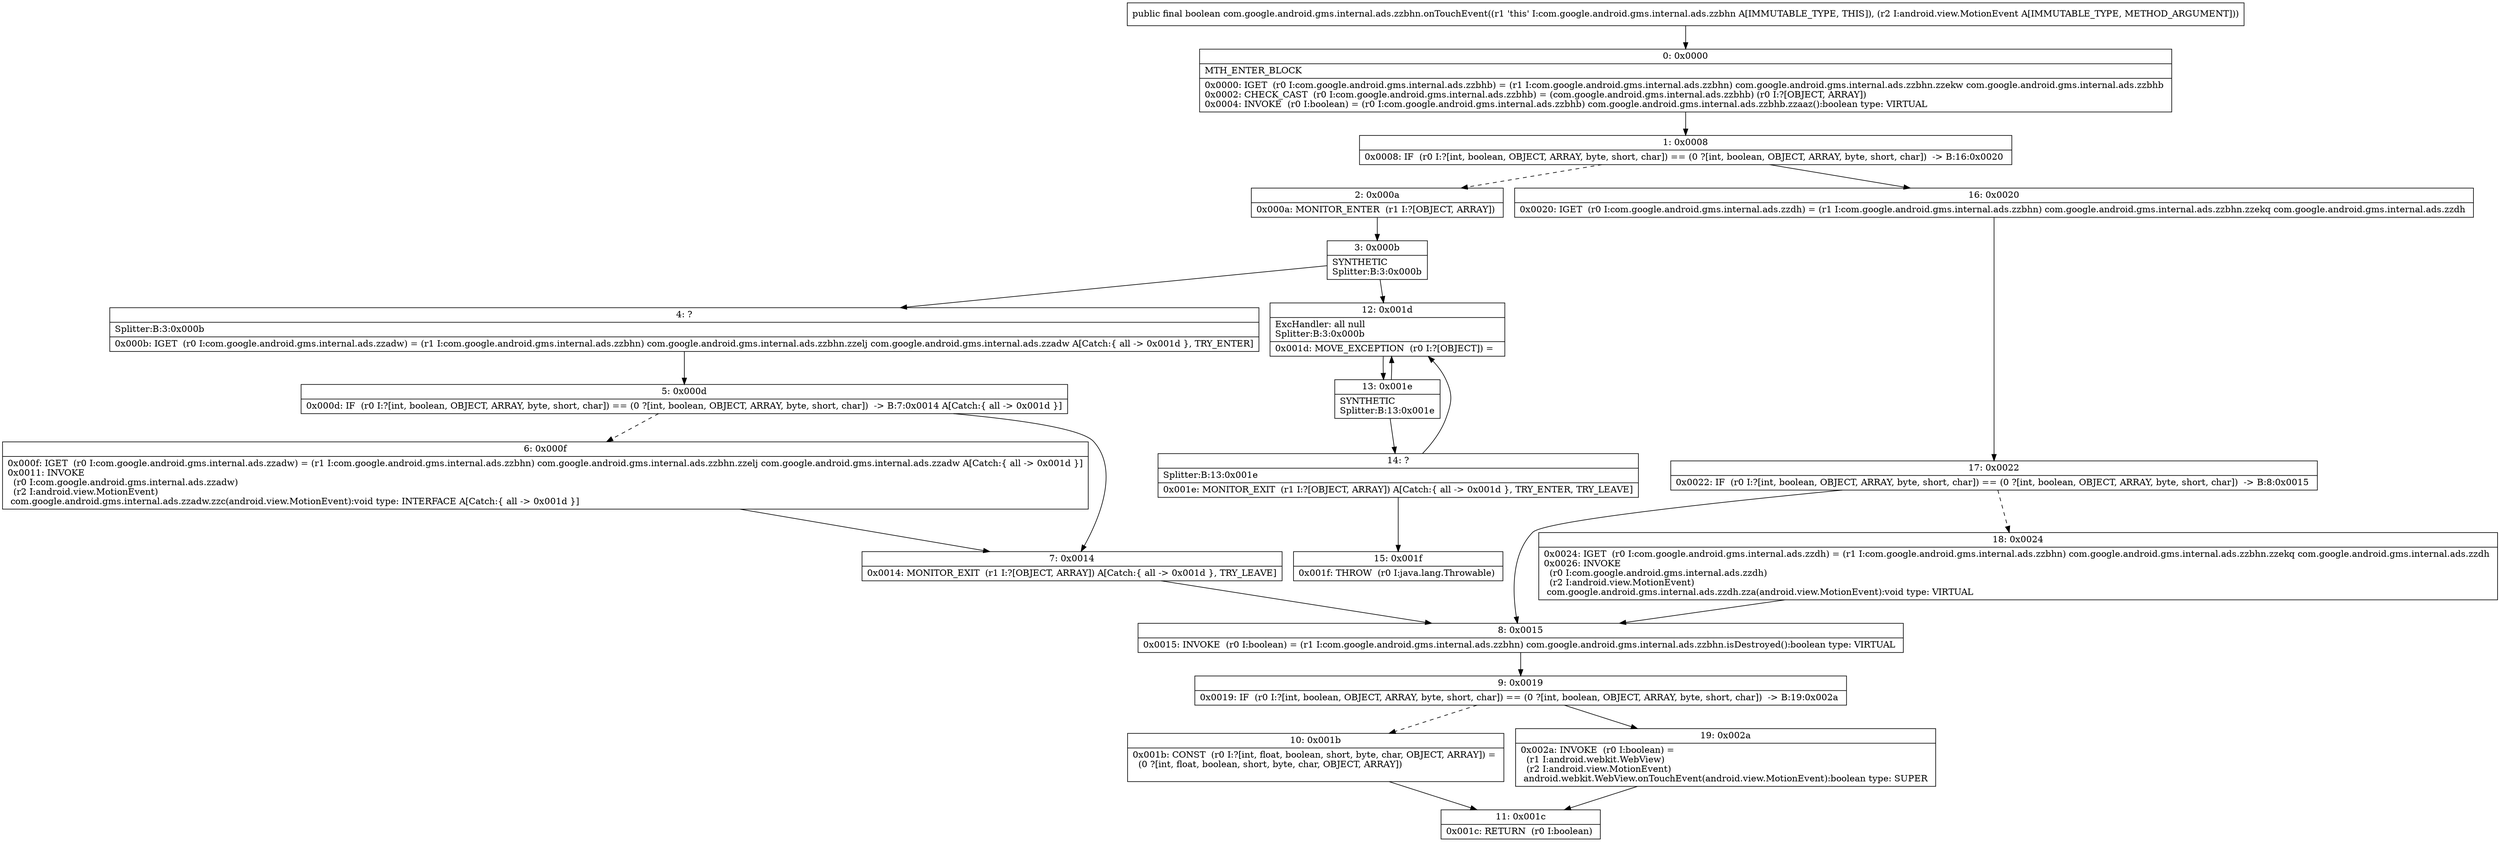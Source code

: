 digraph "CFG forcom.google.android.gms.internal.ads.zzbhn.onTouchEvent(Landroid\/view\/MotionEvent;)Z" {
Node_0 [shape=record,label="{0\:\ 0x0000|MTH_ENTER_BLOCK\l|0x0000: IGET  (r0 I:com.google.android.gms.internal.ads.zzbhb) = (r1 I:com.google.android.gms.internal.ads.zzbhn) com.google.android.gms.internal.ads.zzbhn.zzekw com.google.android.gms.internal.ads.zzbhb \l0x0002: CHECK_CAST  (r0 I:com.google.android.gms.internal.ads.zzbhb) = (com.google.android.gms.internal.ads.zzbhb) (r0 I:?[OBJECT, ARRAY]) \l0x0004: INVOKE  (r0 I:boolean) = (r0 I:com.google.android.gms.internal.ads.zzbhb) com.google.android.gms.internal.ads.zzbhb.zzaaz():boolean type: VIRTUAL \l}"];
Node_1 [shape=record,label="{1\:\ 0x0008|0x0008: IF  (r0 I:?[int, boolean, OBJECT, ARRAY, byte, short, char]) == (0 ?[int, boolean, OBJECT, ARRAY, byte, short, char])  \-\> B:16:0x0020 \l}"];
Node_2 [shape=record,label="{2\:\ 0x000a|0x000a: MONITOR_ENTER  (r1 I:?[OBJECT, ARRAY]) \l}"];
Node_3 [shape=record,label="{3\:\ 0x000b|SYNTHETIC\lSplitter:B:3:0x000b\l}"];
Node_4 [shape=record,label="{4\:\ ?|Splitter:B:3:0x000b\l|0x000b: IGET  (r0 I:com.google.android.gms.internal.ads.zzadw) = (r1 I:com.google.android.gms.internal.ads.zzbhn) com.google.android.gms.internal.ads.zzbhn.zzelj com.google.android.gms.internal.ads.zzadw A[Catch:\{ all \-\> 0x001d \}, TRY_ENTER]\l}"];
Node_5 [shape=record,label="{5\:\ 0x000d|0x000d: IF  (r0 I:?[int, boolean, OBJECT, ARRAY, byte, short, char]) == (0 ?[int, boolean, OBJECT, ARRAY, byte, short, char])  \-\> B:7:0x0014 A[Catch:\{ all \-\> 0x001d \}]\l}"];
Node_6 [shape=record,label="{6\:\ 0x000f|0x000f: IGET  (r0 I:com.google.android.gms.internal.ads.zzadw) = (r1 I:com.google.android.gms.internal.ads.zzbhn) com.google.android.gms.internal.ads.zzbhn.zzelj com.google.android.gms.internal.ads.zzadw A[Catch:\{ all \-\> 0x001d \}]\l0x0011: INVOKE  \l  (r0 I:com.google.android.gms.internal.ads.zzadw)\l  (r2 I:android.view.MotionEvent)\l com.google.android.gms.internal.ads.zzadw.zzc(android.view.MotionEvent):void type: INTERFACE A[Catch:\{ all \-\> 0x001d \}]\l}"];
Node_7 [shape=record,label="{7\:\ 0x0014|0x0014: MONITOR_EXIT  (r1 I:?[OBJECT, ARRAY]) A[Catch:\{ all \-\> 0x001d \}, TRY_LEAVE]\l}"];
Node_8 [shape=record,label="{8\:\ 0x0015|0x0015: INVOKE  (r0 I:boolean) = (r1 I:com.google.android.gms.internal.ads.zzbhn) com.google.android.gms.internal.ads.zzbhn.isDestroyed():boolean type: VIRTUAL \l}"];
Node_9 [shape=record,label="{9\:\ 0x0019|0x0019: IF  (r0 I:?[int, boolean, OBJECT, ARRAY, byte, short, char]) == (0 ?[int, boolean, OBJECT, ARRAY, byte, short, char])  \-\> B:19:0x002a \l}"];
Node_10 [shape=record,label="{10\:\ 0x001b|0x001b: CONST  (r0 I:?[int, float, boolean, short, byte, char, OBJECT, ARRAY]) = \l  (0 ?[int, float, boolean, short, byte, char, OBJECT, ARRAY])\l \l}"];
Node_11 [shape=record,label="{11\:\ 0x001c|0x001c: RETURN  (r0 I:boolean) \l}"];
Node_12 [shape=record,label="{12\:\ 0x001d|ExcHandler: all null\lSplitter:B:3:0x000b\l|0x001d: MOVE_EXCEPTION  (r0 I:?[OBJECT]) =  \l}"];
Node_13 [shape=record,label="{13\:\ 0x001e|SYNTHETIC\lSplitter:B:13:0x001e\l}"];
Node_14 [shape=record,label="{14\:\ ?|Splitter:B:13:0x001e\l|0x001e: MONITOR_EXIT  (r1 I:?[OBJECT, ARRAY]) A[Catch:\{ all \-\> 0x001d \}, TRY_ENTER, TRY_LEAVE]\l}"];
Node_15 [shape=record,label="{15\:\ 0x001f|0x001f: THROW  (r0 I:java.lang.Throwable) \l}"];
Node_16 [shape=record,label="{16\:\ 0x0020|0x0020: IGET  (r0 I:com.google.android.gms.internal.ads.zzdh) = (r1 I:com.google.android.gms.internal.ads.zzbhn) com.google.android.gms.internal.ads.zzbhn.zzekq com.google.android.gms.internal.ads.zzdh \l}"];
Node_17 [shape=record,label="{17\:\ 0x0022|0x0022: IF  (r0 I:?[int, boolean, OBJECT, ARRAY, byte, short, char]) == (0 ?[int, boolean, OBJECT, ARRAY, byte, short, char])  \-\> B:8:0x0015 \l}"];
Node_18 [shape=record,label="{18\:\ 0x0024|0x0024: IGET  (r0 I:com.google.android.gms.internal.ads.zzdh) = (r1 I:com.google.android.gms.internal.ads.zzbhn) com.google.android.gms.internal.ads.zzbhn.zzekq com.google.android.gms.internal.ads.zzdh \l0x0026: INVOKE  \l  (r0 I:com.google.android.gms.internal.ads.zzdh)\l  (r2 I:android.view.MotionEvent)\l com.google.android.gms.internal.ads.zzdh.zza(android.view.MotionEvent):void type: VIRTUAL \l}"];
Node_19 [shape=record,label="{19\:\ 0x002a|0x002a: INVOKE  (r0 I:boolean) = \l  (r1 I:android.webkit.WebView)\l  (r2 I:android.view.MotionEvent)\l android.webkit.WebView.onTouchEvent(android.view.MotionEvent):boolean type: SUPER \l}"];
MethodNode[shape=record,label="{public final boolean com.google.android.gms.internal.ads.zzbhn.onTouchEvent((r1 'this' I:com.google.android.gms.internal.ads.zzbhn A[IMMUTABLE_TYPE, THIS]), (r2 I:android.view.MotionEvent A[IMMUTABLE_TYPE, METHOD_ARGUMENT])) }"];
MethodNode -> Node_0;
Node_0 -> Node_1;
Node_1 -> Node_2[style=dashed];
Node_1 -> Node_16;
Node_2 -> Node_3;
Node_3 -> Node_4;
Node_3 -> Node_12;
Node_4 -> Node_5;
Node_5 -> Node_6[style=dashed];
Node_5 -> Node_7;
Node_6 -> Node_7;
Node_7 -> Node_8;
Node_8 -> Node_9;
Node_9 -> Node_10[style=dashed];
Node_9 -> Node_19;
Node_10 -> Node_11;
Node_12 -> Node_13;
Node_13 -> Node_14;
Node_13 -> Node_12;
Node_14 -> Node_15;
Node_14 -> Node_12;
Node_16 -> Node_17;
Node_17 -> Node_8;
Node_17 -> Node_18[style=dashed];
Node_18 -> Node_8;
Node_19 -> Node_11;
}

